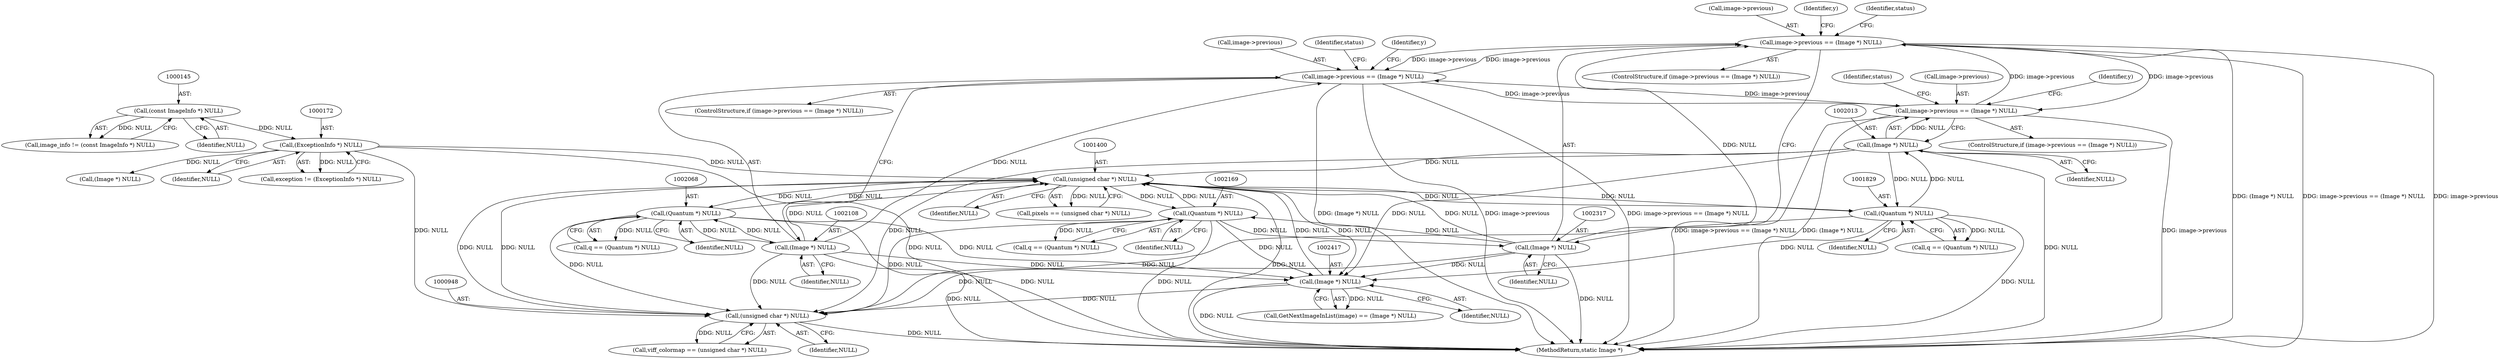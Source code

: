 digraph "0_ImageMagick_fe3066122ef72c82415811d25e9e3fad622c0a99_0@pointer" {
"1002312" [label="(Call,image->previous == (Image *) NULL)"];
"1002103" [label="(Call,image->previous == (Image *) NULL)"];
"1002008" [label="(Call,image->previous == (Image *) NULL)"];
"1002312" [label="(Call,image->previous == (Image *) NULL)"];
"1002316" [label="(Call,(Image *) NULL)"];
"1002168" [label="(Call,(Quantum *) NULL)"];
"1001399" [label="(Call,(unsigned char *) NULL)"];
"1001828" [label="(Call,(Quantum *) NULL)"];
"1002012" [label="(Call,(Image *) NULL)"];
"1002416" [label="(Call,(Image *) NULL)"];
"1002107" [label="(Call,(Image *) NULL)"];
"1002067" [label="(Call,(Quantum *) NULL)"];
"1000171" [label="(Call,(ExceptionInfo *) NULL)"];
"1000144" [label="(Call,(const ImageInfo *) NULL)"];
"1000947" [label="(Call,(unsigned char *) NULL)"];
"1001397" [label="(Call,pixels == (unsigned char *) NULL)"];
"1002067" [label="(Call,(Quantum *) NULL)"];
"1001830" [label="(Identifier,NULL)"];
"1002109" [label="(Identifier,NULL)"];
"1000142" [label="(Call,image_info != (const ImageInfo *) NULL)"];
"1001401" [label="(Identifier,NULL)"];
"1002418" [label="(Identifier,NULL)"];
"1002316" [label="(Call,(Image *) NULL)"];
"1002007" [label="(ControlStructure,if (image->previous == (Image *) NULL))"];
"1002103" [label="(Call,image->previous == (Image *) NULL)"];
"1002014" [label="(Identifier,NULL)"];
"1000169" [label="(Call,exception != (ExceptionInfo *) NULL)"];
"1001826" [label="(Call,q == (Quantum *) NULL)"];
"1002065" [label="(Call,q == (Quantum *) NULL)"];
"1002170" [label="(Identifier,NULL)"];
"1002069" [label="(Identifier,NULL)"];
"1001828" [label="(Call,(Quantum *) NULL)"];
"1000171" [label="(Call,(ExceptionInfo *) NULL)"];
"1002104" [label="(Call,image->previous)"];
"1002012" [label="(Call,(Image *) NULL)"];
"1000202" [label="(Call,(Image *) NULL)"];
"1002112" [label="(Identifier,status)"];
"1001812" [label="(Identifier,y)"];
"1000945" [label="(Call,viff_colormap == (unsigned char *) NULL)"];
"1002318" [label="(Identifier,NULL)"];
"1002313" [label="(Call,image->previous)"];
"1002152" [label="(Identifier,y)"];
"1002168" [label="(Call,(Quantum *) NULL)"];
"1000144" [label="(Call,(const ImageInfo *) NULL)"];
"1002166" [label="(Call,q == (Quantum *) NULL)"];
"1002321" [label="(Identifier,status)"];
"1002008" [label="(Call,image->previous == (Image *) NULL)"];
"1002416" [label="(Call,(Image *) NULL)"];
"1000173" [label="(Identifier,NULL)"];
"1002311" [label="(ControlStructure,if (image->previous == (Image *) NULL))"];
"1002107" [label="(Call,(Image *) NULL)"];
"1000146" [label="(Identifier,NULL)"];
"1001399" [label="(Call,(unsigned char *) NULL)"];
"1002465" [label="(MethodReturn,static Image *)"];
"1002017" [label="(Identifier,status)"];
"1002413" [label="(Call,GetNextImageInList(image) == (Image *) NULL)"];
"1002102" [label="(ControlStructure,if (image->previous == (Image *) NULL))"];
"1002312" [label="(Call,image->previous == (Image *) NULL)"];
"1000947" [label="(Call,(unsigned char *) NULL)"];
"1000949" [label="(Identifier,NULL)"];
"1002009" [label="(Call,image->previous)"];
"1002051" [label="(Identifier,y)"];
"1002312" -> "1002311"  [label="AST: "];
"1002312" -> "1002316"  [label="CFG: "];
"1002313" -> "1002312"  [label="AST: "];
"1002316" -> "1002312"  [label="AST: "];
"1002321" -> "1002312"  [label="CFG: "];
"1002152" -> "1002312"  [label="CFG: "];
"1002312" -> "1002465"  [label="DDG: (Image *) NULL"];
"1002312" -> "1002465"  [label="DDG: image->previous == (Image *) NULL"];
"1002312" -> "1002465"  [label="DDG: image->previous"];
"1002312" -> "1002008"  [label="DDG: image->previous"];
"1002312" -> "1002103"  [label="DDG: image->previous"];
"1002103" -> "1002312"  [label="DDG: image->previous"];
"1002008" -> "1002312"  [label="DDG: image->previous"];
"1002316" -> "1002312"  [label="DDG: NULL"];
"1002103" -> "1002102"  [label="AST: "];
"1002103" -> "1002107"  [label="CFG: "];
"1002104" -> "1002103"  [label="AST: "];
"1002107" -> "1002103"  [label="AST: "];
"1002112" -> "1002103"  [label="CFG: "];
"1002051" -> "1002103"  [label="CFG: "];
"1002103" -> "1002465"  [label="DDG: image->previous == (Image *) NULL"];
"1002103" -> "1002465"  [label="DDG: (Image *) NULL"];
"1002103" -> "1002465"  [label="DDG: image->previous"];
"1002103" -> "1002008"  [label="DDG: image->previous"];
"1002008" -> "1002103"  [label="DDG: image->previous"];
"1002107" -> "1002103"  [label="DDG: NULL"];
"1002008" -> "1002007"  [label="AST: "];
"1002008" -> "1002012"  [label="CFG: "];
"1002009" -> "1002008"  [label="AST: "];
"1002012" -> "1002008"  [label="AST: "];
"1002017" -> "1002008"  [label="CFG: "];
"1001812" -> "1002008"  [label="CFG: "];
"1002008" -> "1002465"  [label="DDG: image->previous == (Image *) NULL"];
"1002008" -> "1002465"  [label="DDG: (Image *) NULL"];
"1002008" -> "1002465"  [label="DDG: image->previous"];
"1002012" -> "1002008"  [label="DDG: NULL"];
"1002316" -> "1002318"  [label="CFG: "];
"1002317" -> "1002316"  [label="AST: "];
"1002318" -> "1002316"  [label="AST: "];
"1002316" -> "1002465"  [label="DDG: NULL"];
"1002316" -> "1000947"  [label="DDG: NULL"];
"1002316" -> "1001399"  [label="DDG: NULL"];
"1002316" -> "1002168"  [label="DDG: NULL"];
"1002168" -> "1002316"  [label="DDG: NULL"];
"1002316" -> "1002416"  [label="DDG: NULL"];
"1002168" -> "1002166"  [label="AST: "];
"1002168" -> "1002170"  [label="CFG: "];
"1002169" -> "1002168"  [label="AST: "];
"1002170" -> "1002168"  [label="AST: "];
"1002166" -> "1002168"  [label="CFG: "];
"1002168" -> "1002465"  [label="DDG: NULL"];
"1002168" -> "1000947"  [label="DDG: NULL"];
"1002168" -> "1001399"  [label="DDG: NULL"];
"1002168" -> "1002166"  [label="DDG: NULL"];
"1001399" -> "1002168"  [label="DDG: NULL"];
"1002168" -> "1002416"  [label="DDG: NULL"];
"1001399" -> "1001397"  [label="AST: "];
"1001399" -> "1001401"  [label="CFG: "];
"1001400" -> "1001399"  [label="AST: "];
"1001401" -> "1001399"  [label="AST: "];
"1001397" -> "1001399"  [label="CFG: "];
"1001399" -> "1002465"  [label="DDG: NULL"];
"1001399" -> "1000947"  [label="DDG: NULL"];
"1001399" -> "1001397"  [label="DDG: NULL"];
"1001828" -> "1001399"  [label="DDG: NULL"];
"1002416" -> "1001399"  [label="DDG: NULL"];
"1002012" -> "1001399"  [label="DDG: NULL"];
"1002107" -> "1001399"  [label="DDG: NULL"];
"1002067" -> "1001399"  [label="DDG: NULL"];
"1000171" -> "1001399"  [label="DDG: NULL"];
"1000947" -> "1001399"  [label="DDG: NULL"];
"1001399" -> "1001828"  [label="DDG: NULL"];
"1001399" -> "1002067"  [label="DDG: NULL"];
"1001399" -> "1002416"  [label="DDG: NULL"];
"1001828" -> "1001826"  [label="AST: "];
"1001828" -> "1001830"  [label="CFG: "];
"1001829" -> "1001828"  [label="AST: "];
"1001830" -> "1001828"  [label="AST: "];
"1001826" -> "1001828"  [label="CFG: "];
"1001828" -> "1002465"  [label="DDG: NULL"];
"1001828" -> "1000947"  [label="DDG: NULL"];
"1001828" -> "1001826"  [label="DDG: NULL"];
"1002012" -> "1001828"  [label="DDG: NULL"];
"1001828" -> "1002012"  [label="DDG: NULL"];
"1001828" -> "1002416"  [label="DDG: NULL"];
"1002012" -> "1002014"  [label="CFG: "];
"1002013" -> "1002012"  [label="AST: "];
"1002014" -> "1002012"  [label="AST: "];
"1002012" -> "1002465"  [label="DDG: NULL"];
"1002012" -> "1000947"  [label="DDG: NULL"];
"1002012" -> "1002416"  [label="DDG: NULL"];
"1002416" -> "1002413"  [label="AST: "];
"1002416" -> "1002418"  [label="CFG: "];
"1002417" -> "1002416"  [label="AST: "];
"1002418" -> "1002416"  [label="AST: "];
"1002413" -> "1002416"  [label="CFG: "];
"1002416" -> "1002465"  [label="DDG: NULL"];
"1002416" -> "1000947"  [label="DDG: NULL"];
"1002416" -> "1002413"  [label="DDG: NULL"];
"1002107" -> "1002416"  [label="DDG: NULL"];
"1002067" -> "1002416"  [label="DDG: NULL"];
"1002107" -> "1002109"  [label="CFG: "];
"1002108" -> "1002107"  [label="AST: "];
"1002109" -> "1002107"  [label="AST: "];
"1002107" -> "1002465"  [label="DDG: NULL"];
"1002107" -> "1000947"  [label="DDG: NULL"];
"1002107" -> "1002067"  [label="DDG: NULL"];
"1002067" -> "1002107"  [label="DDG: NULL"];
"1002067" -> "1002065"  [label="AST: "];
"1002067" -> "1002069"  [label="CFG: "];
"1002068" -> "1002067"  [label="AST: "];
"1002069" -> "1002067"  [label="AST: "];
"1002065" -> "1002067"  [label="CFG: "];
"1002067" -> "1002465"  [label="DDG: NULL"];
"1002067" -> "1000947"  [label="DDG: NULL"];
"1002067" -> "1002065"  [label="DDG: NULL"];
"1000171" -> "1000169"  [label="AST: "];
"1000171" -> "1000173"  [label="CFG: "];
"1000172" -> "1000171"  [label="AST: "];
"1000173" -> "1000171"  [label="AST: "];
"1000169" -> "1000171"  [label="CFG: "];
"1000171" -> "1002465"  [label="DDG: NULL"];
"1000171" -> "1000169"  [label="DDG: NULL"];
"1000144" -> "1000171"  [label="DDG: NULL"];
"1000171" -> "1000202"  [label="DDG: NULL"];
"1000171" -> "1000947"  [label="DDG: NULL"];
"1000144" -> "1000142"  [label="AST: "];
"1000144" -> "1000146"  [label="CFG: "];
"1000145" -> "1000144"  [label="AST: "];
"1000146" -> "1000144"  [label="AST: "];
"1000142" -> "1000144"  [label="CFG: "];
"1000144" -> "1000142"  [label="DDG: NULL"];
"1000947" -> "1000945"  [label="AST: "];
"1000947" -> "1000949"  [label="CFG: "];
"1000948" -> "1000947"  [label="AST: "];
"1000949" -> "1000947"  [label="AST: "];
"1000945" -> "1000947"  [label="CFG: "];
"1000947" -> "1002465"  [label="DDG: NULL"];
"1000947" -> "1000945"  [label="DDG: NULL"];
}
